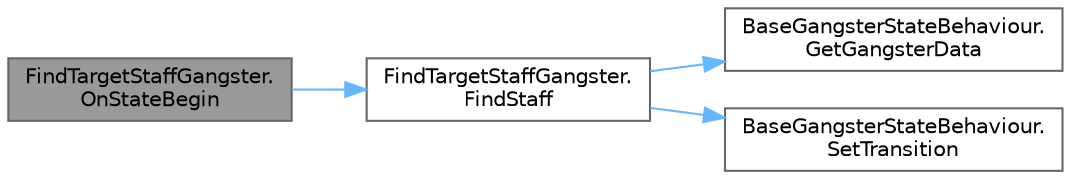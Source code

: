 digraph "FindTargetStaffGangster.OnStateBegin"
{
 // LATEX_PDF_SIZE
  bgcolor="transparent";
  edge [fontname=Helvetica,fontsize=10,labelfontname=Helvetica,labelfontsize=10];
  node [fontname=Helvetica,fontsize=10,shape=box,height=0.2,width=0.4];
  rankdir="LR";
  Node1 [id="Node000001",label="FindTargetStaffGangster.\lOnStateBegin",height=0.2,width=0.4,color="gray40", fillcolor="grey60", style="filled", fontcolor="black",tooltip=" "];
  Node1 -> Node2 [id="edge4_Node000001_Node000002",color="steelblue1",style="solid",tooltip=" "];
  Node2 [id="Node000002",label="FindTargetStaffGangster.\lFindStaff",height=0.2,width=0.4,color="grey40", fillcolor="white", style="filled",URL="$class_find_target_staff_gangster.html#a99f28e232960e91d187784638c9fce5f",tooltip=" "];
  Node2 -> Node3 [id="edge5_Node000002_Node000003",color="steelblue1",style="solid",tooltip=" "];
  Node3 [id="Node000003",label="BaseGangsterStateBehaviour.\lGetGangsterData",height=0.2,width=0.4,color="grey40", fillcolor="white", style="filled",URL="$class_base_gangster_state_behaviour.html#a63287c9cd3b04561acd9b74689d9ac94",tooltip="客情報が存在するかのチェック"];
  Node2 -> Node4 [id="edge6_Node000002_Node000004",color="steelblue1",style="solid",tooltip=" "];
  Node4 [id="Node000004",label="BaseGangsterStateBehaviour.\lSetTransition",height=0.2,width=0.4,color="grey40", fillcolor="white", style="filled",URL="$class_base_gangster_state_behaviour.html#ac530dbe6cb729f45fc127b5f775963e7",tooltip=" "];
}
